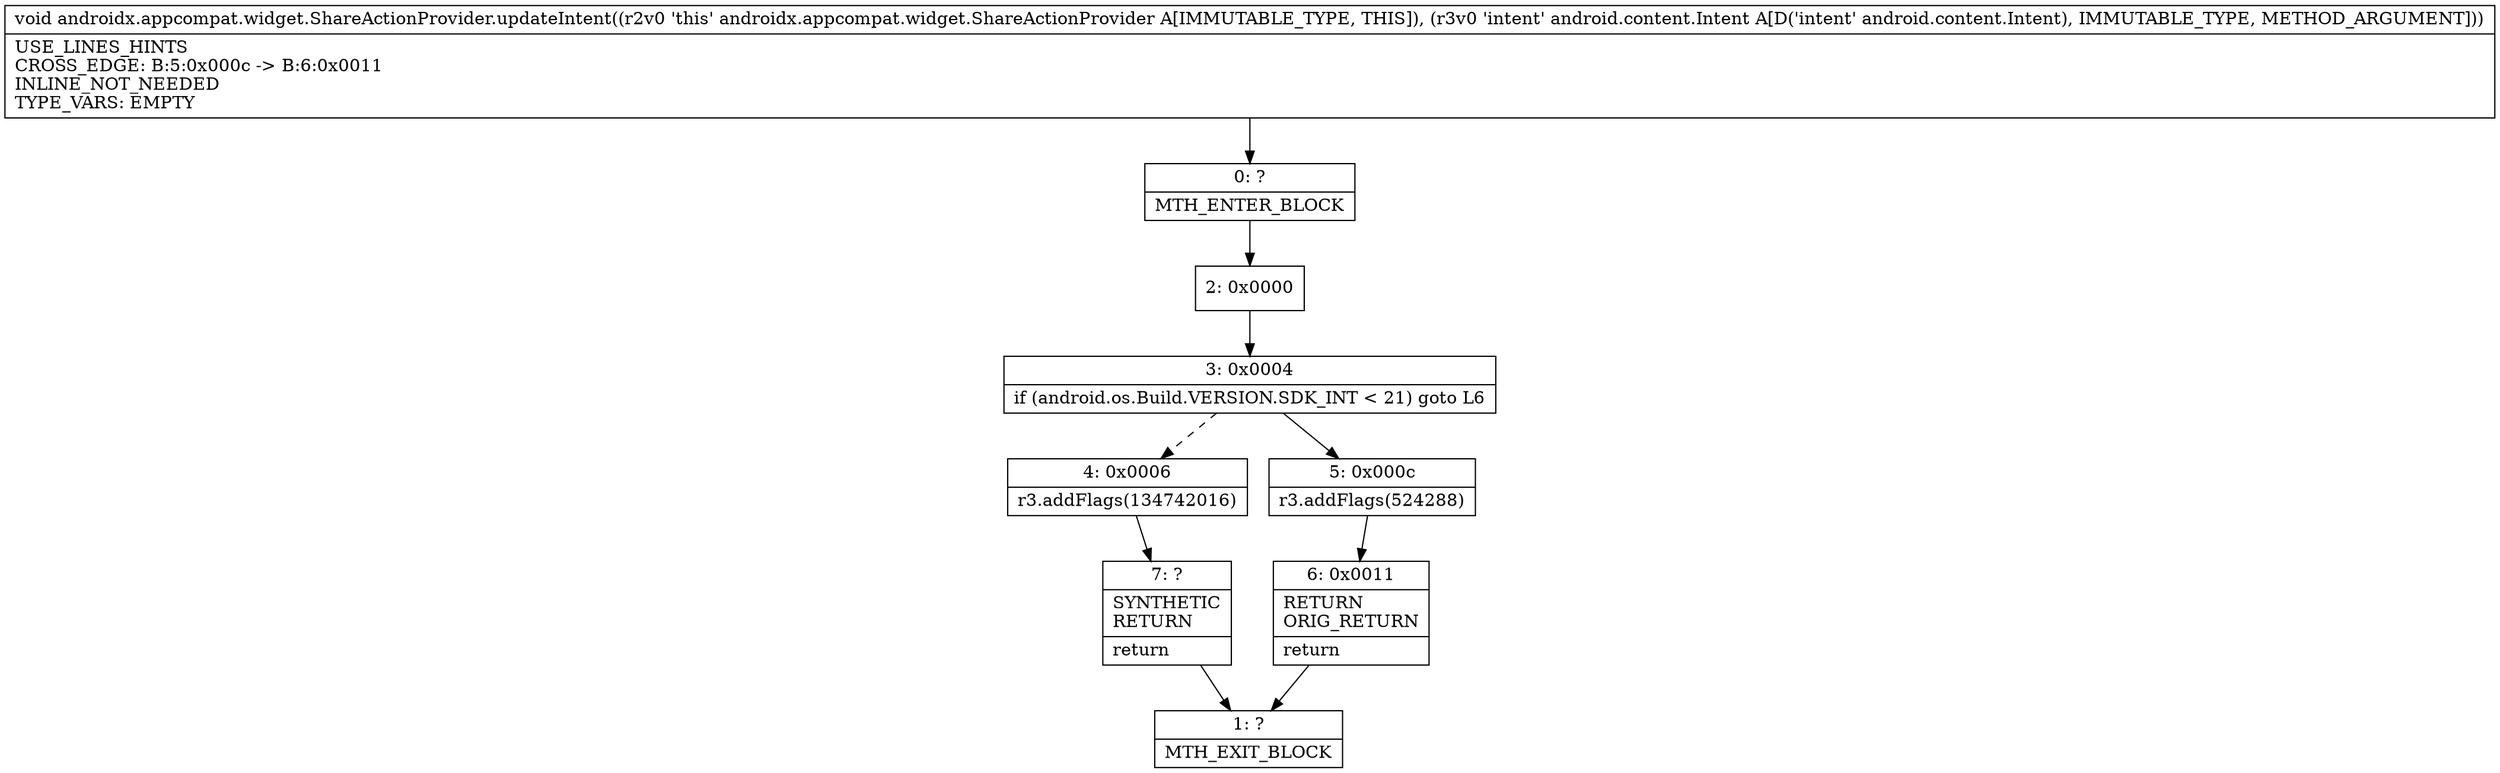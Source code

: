 digraph "CFG forandroidx.appcompat.widget.ShareActionProvider.updateIntent(Landroid\/content\/Intent;)V" {
Node_0 [shape=record,label="{0\:\ ?|MTH_ENTER_BLOCK\l}"];
Node_2 [shape=record,label="{2\:\ 0x0000}"];
Node_3 [shape=record,label="{3\:\ 0x0004|if (android.os.Build.VERSION.SDK_INT \< 21) goto L6\l}"];
Node_4 [shape=record,label="{4\:\ 0x0006|r3.addFlags(134742016)\l}"];
Node_7 [shape=record,label="{7\:\ ?|SYNTHETIC\lRETURN\l|return\l}"];
Node_1 [shape=record,label="{1\:\ ?|MTH_EXIT_BLOCK\l}"];
Node_5 [shape=record,label="{5\:\ 0x000c|r3.addFlags(524288)\l}"];
Node_6 [shape=record,label="{6\:\ 0x0011|RETURN\lORIG_RETURN\l|return\l}"];
MethodNode[shape=record,label="{void androidx.appcompat.widget.ShareActionProvider.updateIntent((r2v0 'this' androidx.appcompat.widget.ShareActionProvider A[IMMUTABLE_TYPE, THIS]), (r3v0 'intent' android.content.Intent A[D('intent' android.content.Intent), IMMUTABLE_TYPE, METHOD_ARGUMENT]))  | USE_LINES_HINTS\lCROSS_EDGE: B:5:0x000c \-\> B:6:0x0011\lINLINE_NOT_NEEDED\lTYPE_VARS: EMPTY\l}"];
MethodNode -> Node_0;Node_0 -> Node_2;
Node_2 -> Node_3;
Node_3 -> Node_4[style=dashed];
Node_3 -> Node_5;
Node_4 -> Node_7;
Node_7 -> Node_1;
Node_5 -> Node_6;
Node_6 -> Node_1;
}

